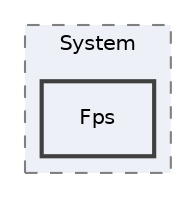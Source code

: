 digraph "C:/Users/shiih/Desktop/kiyosumi/DX11Template/Source/System/Fps"
{
 // LATEX_PDF_SIZE
  edge [fontname="Helvetica",fontsize="10",labelfontname="Helvetica",labelfontsize="10"];
  node [fontname="Helvetica",fontsize="10",shape=record];
  compound=true
  subgraph clusterdir_86602465ad759445696399282595f21f {
    graph [ bgcolor="#edf0f7", pencolor="grey50", style="filled,dashed,", label="System", fontname="Helvetica", fontsize="10", URL="dir_86602465ad759445696399282595f21f.html"]
  dir_c5fd3501db94e4a86d2580e9ca978471 [shape=box, label="Fps", style="filled,bold,", fillcolor="#edf0f7", color="grey25", URL="dir_c5fd3501db94e4a86d2580e9ca978471.html"];
  }
}
